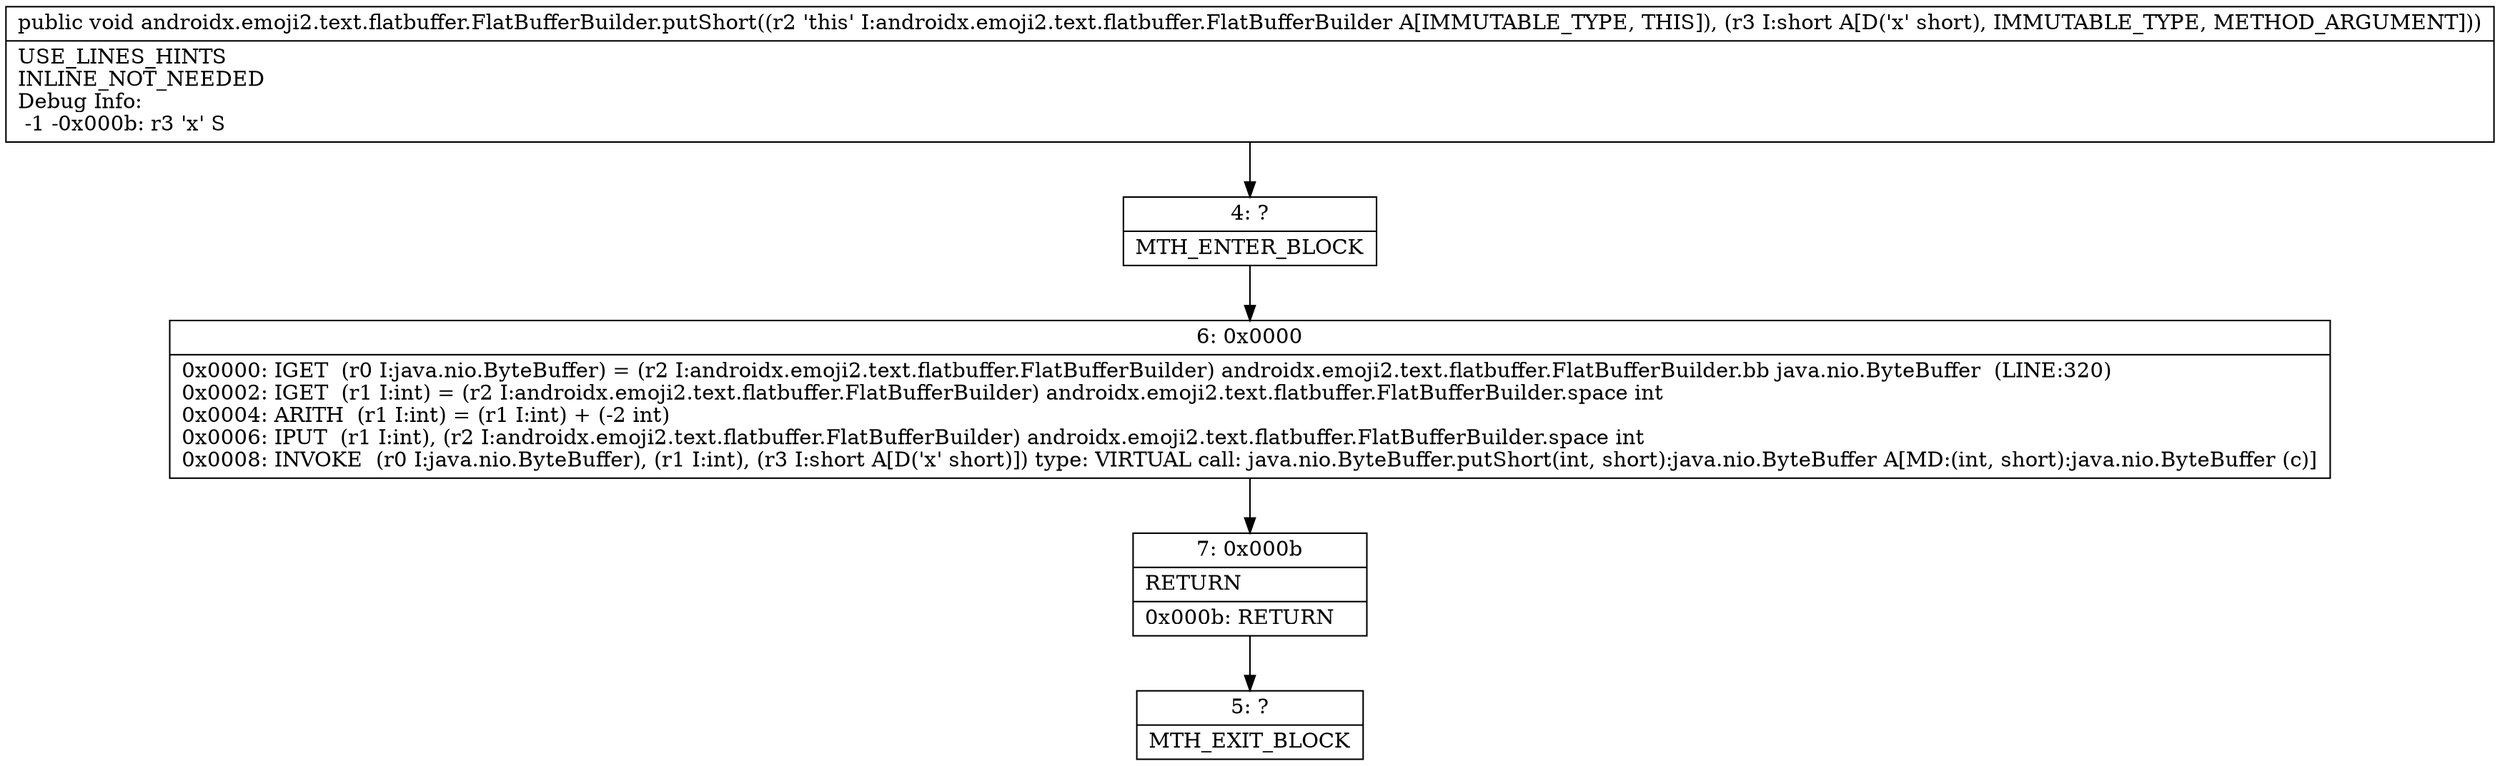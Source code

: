 digraph "CFG forandroidx.emoji2.text.flatbuffer.FlatBufferBuilder.putShort(S)V" {
Node_4 [shape=record,label="{4\:\ ?|MTH_ENTER_BLOCK\l}"];
Node_6 [shape=record,label="{6\:\ 0x0000|0x0000: IGET  (r0 I:java.nio.ByteBuffer) = (r2 I:androidx.emoji2.text.flatbuffer.FlatBufferBuilder) androidx.emoji2.text.flatbuffer.FlatBufferBuilder.bb java.nio.ByteBuffer  (LINE:320)\l0x0002: IGET  (r1 I:int) = (r2 I:androidx.emoji2.text.flatbuffer.FlatBufferBuilder) androidx.emoji2.text.flatbuffer.FlatBufferBuilder.space int \l0x0004: ARITH  (r1 I:int) = (r1 I:int) + (\-2 int) \l0x0006: IPUT  (r1 I:int), (r2 I:androidx.emoji2.text.flatbuffer.FlatBufferBuilder) androidx.emoji2.text.flatbuffer.FlatBufferBuilder.space int \l0x0008: INVOKE  (r0 I:java.nio.ByteBuffer), (r1 I:int), (r3 I:short A[D('x' short)]) type: VIRTUAL call: java.nio.ByteBuffer.putShort(int, short):java.nio.ByteBuffer A[MD:(int, short):java.nio.ByteBuffer (c)]\l}"];
Node_7 [shape=record,label="{7\:\ 0x000b|RETURN\l|0x000b: RETURN   \l}"];
Node_5 [shape=record,label="{5\:\ ?|MTH_EXIT_BLOCK\l}"];
MethodNode[shape=record,label="{public void androidx.emoji2.text.flatbuffer.FlatBufferBuilder.putShort((r2 'this' I:androidx.emoji2.text.flatbuffer.FlatBufferBuilder A[IMMUTABLE_TYPE, THIS]), (r3 I:short A[D('x' short), IMMUTABLE_TYPE, METHOD_ARGUMENT]))  | USE_LINES_HINTS\lINLINE_NOT_NEEDED\lDebug Info:\l  \-1 \-0x000b: r3 'x' S\l}"];
MethodNode -> Node_4;Node_4 -> Node_6;
Node_6 -> Node_7;
Node_7 -> Node_5;
}

